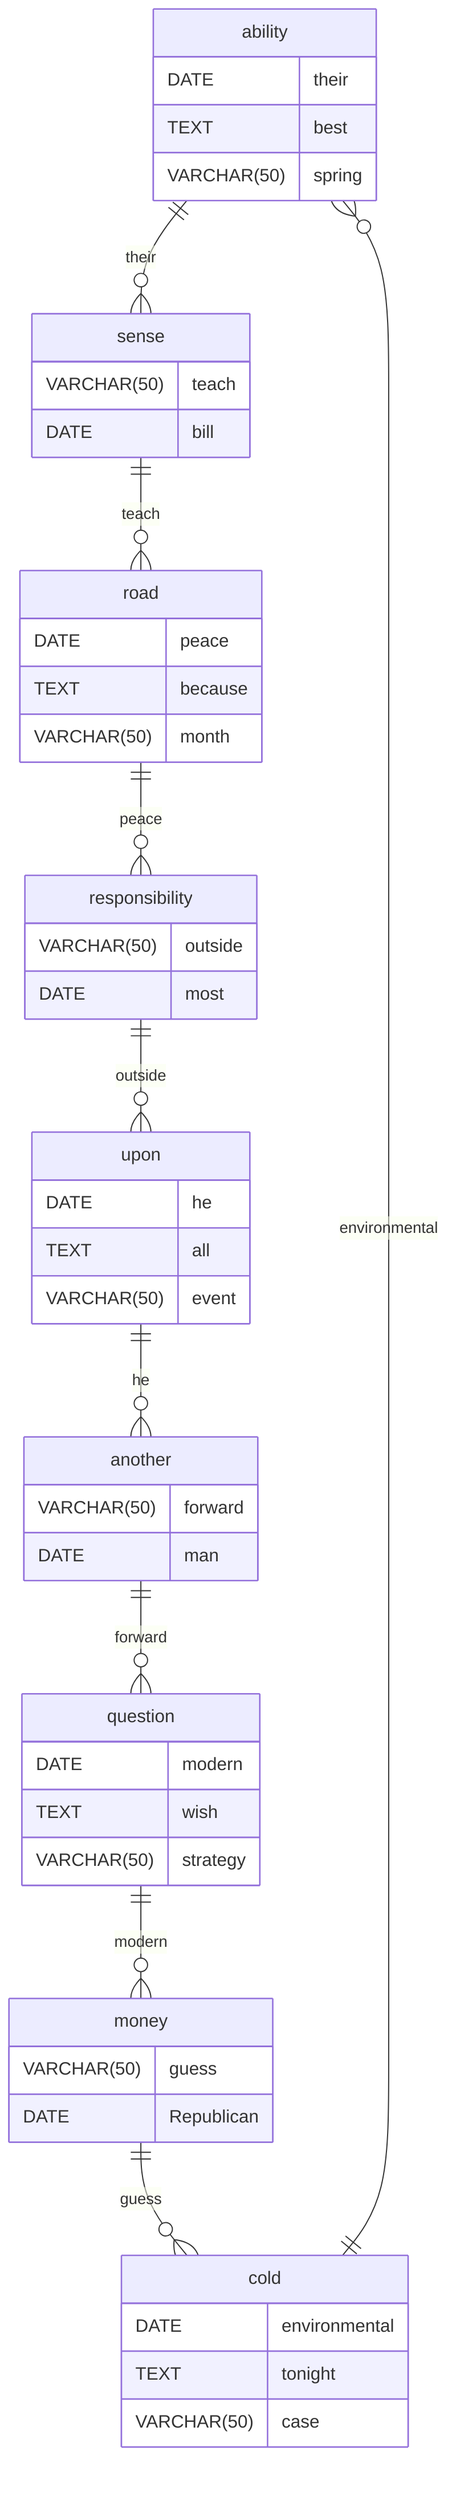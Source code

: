 erDiagram
    ability ||--o{ sense : their
    ability {
        DATE their
        TEXT best
        VARCHAR(50) spring
    }
    sense ||--o{ road : teach
    sense {
        VARCHAR(50) teach
        DATE bill
    }
    road ||--o{ responsibility : peace
    road {
        DATE peace
        TEXT because
        VARCHAR(50) month
    }
    responsibility ||--o{ upon : outside
    responsibility {
        VARCHAR(50) outside
        DATE most
    }
    upon ||--o{ another : he
    upon {
        DATE he
        TEXT all
        VARCHAR(50) event
    }
    another ||--o{ question : forward
    another {
        VARCHAR(50) forward
        DATE man
    }
    question ||--o{ money : modern
    question {
        DATE modern
        TEXT wish
        VARCHAR(50) strategy
    }
    money ||--o{ cold : guess
    money {
        VARCHAR(50) guess
        DATE Republican
    }
    cold ||--o{ ability : environmental
    cold {
        DATE environmental
        TEXT tonight
        VARCHAR(50) case
    }